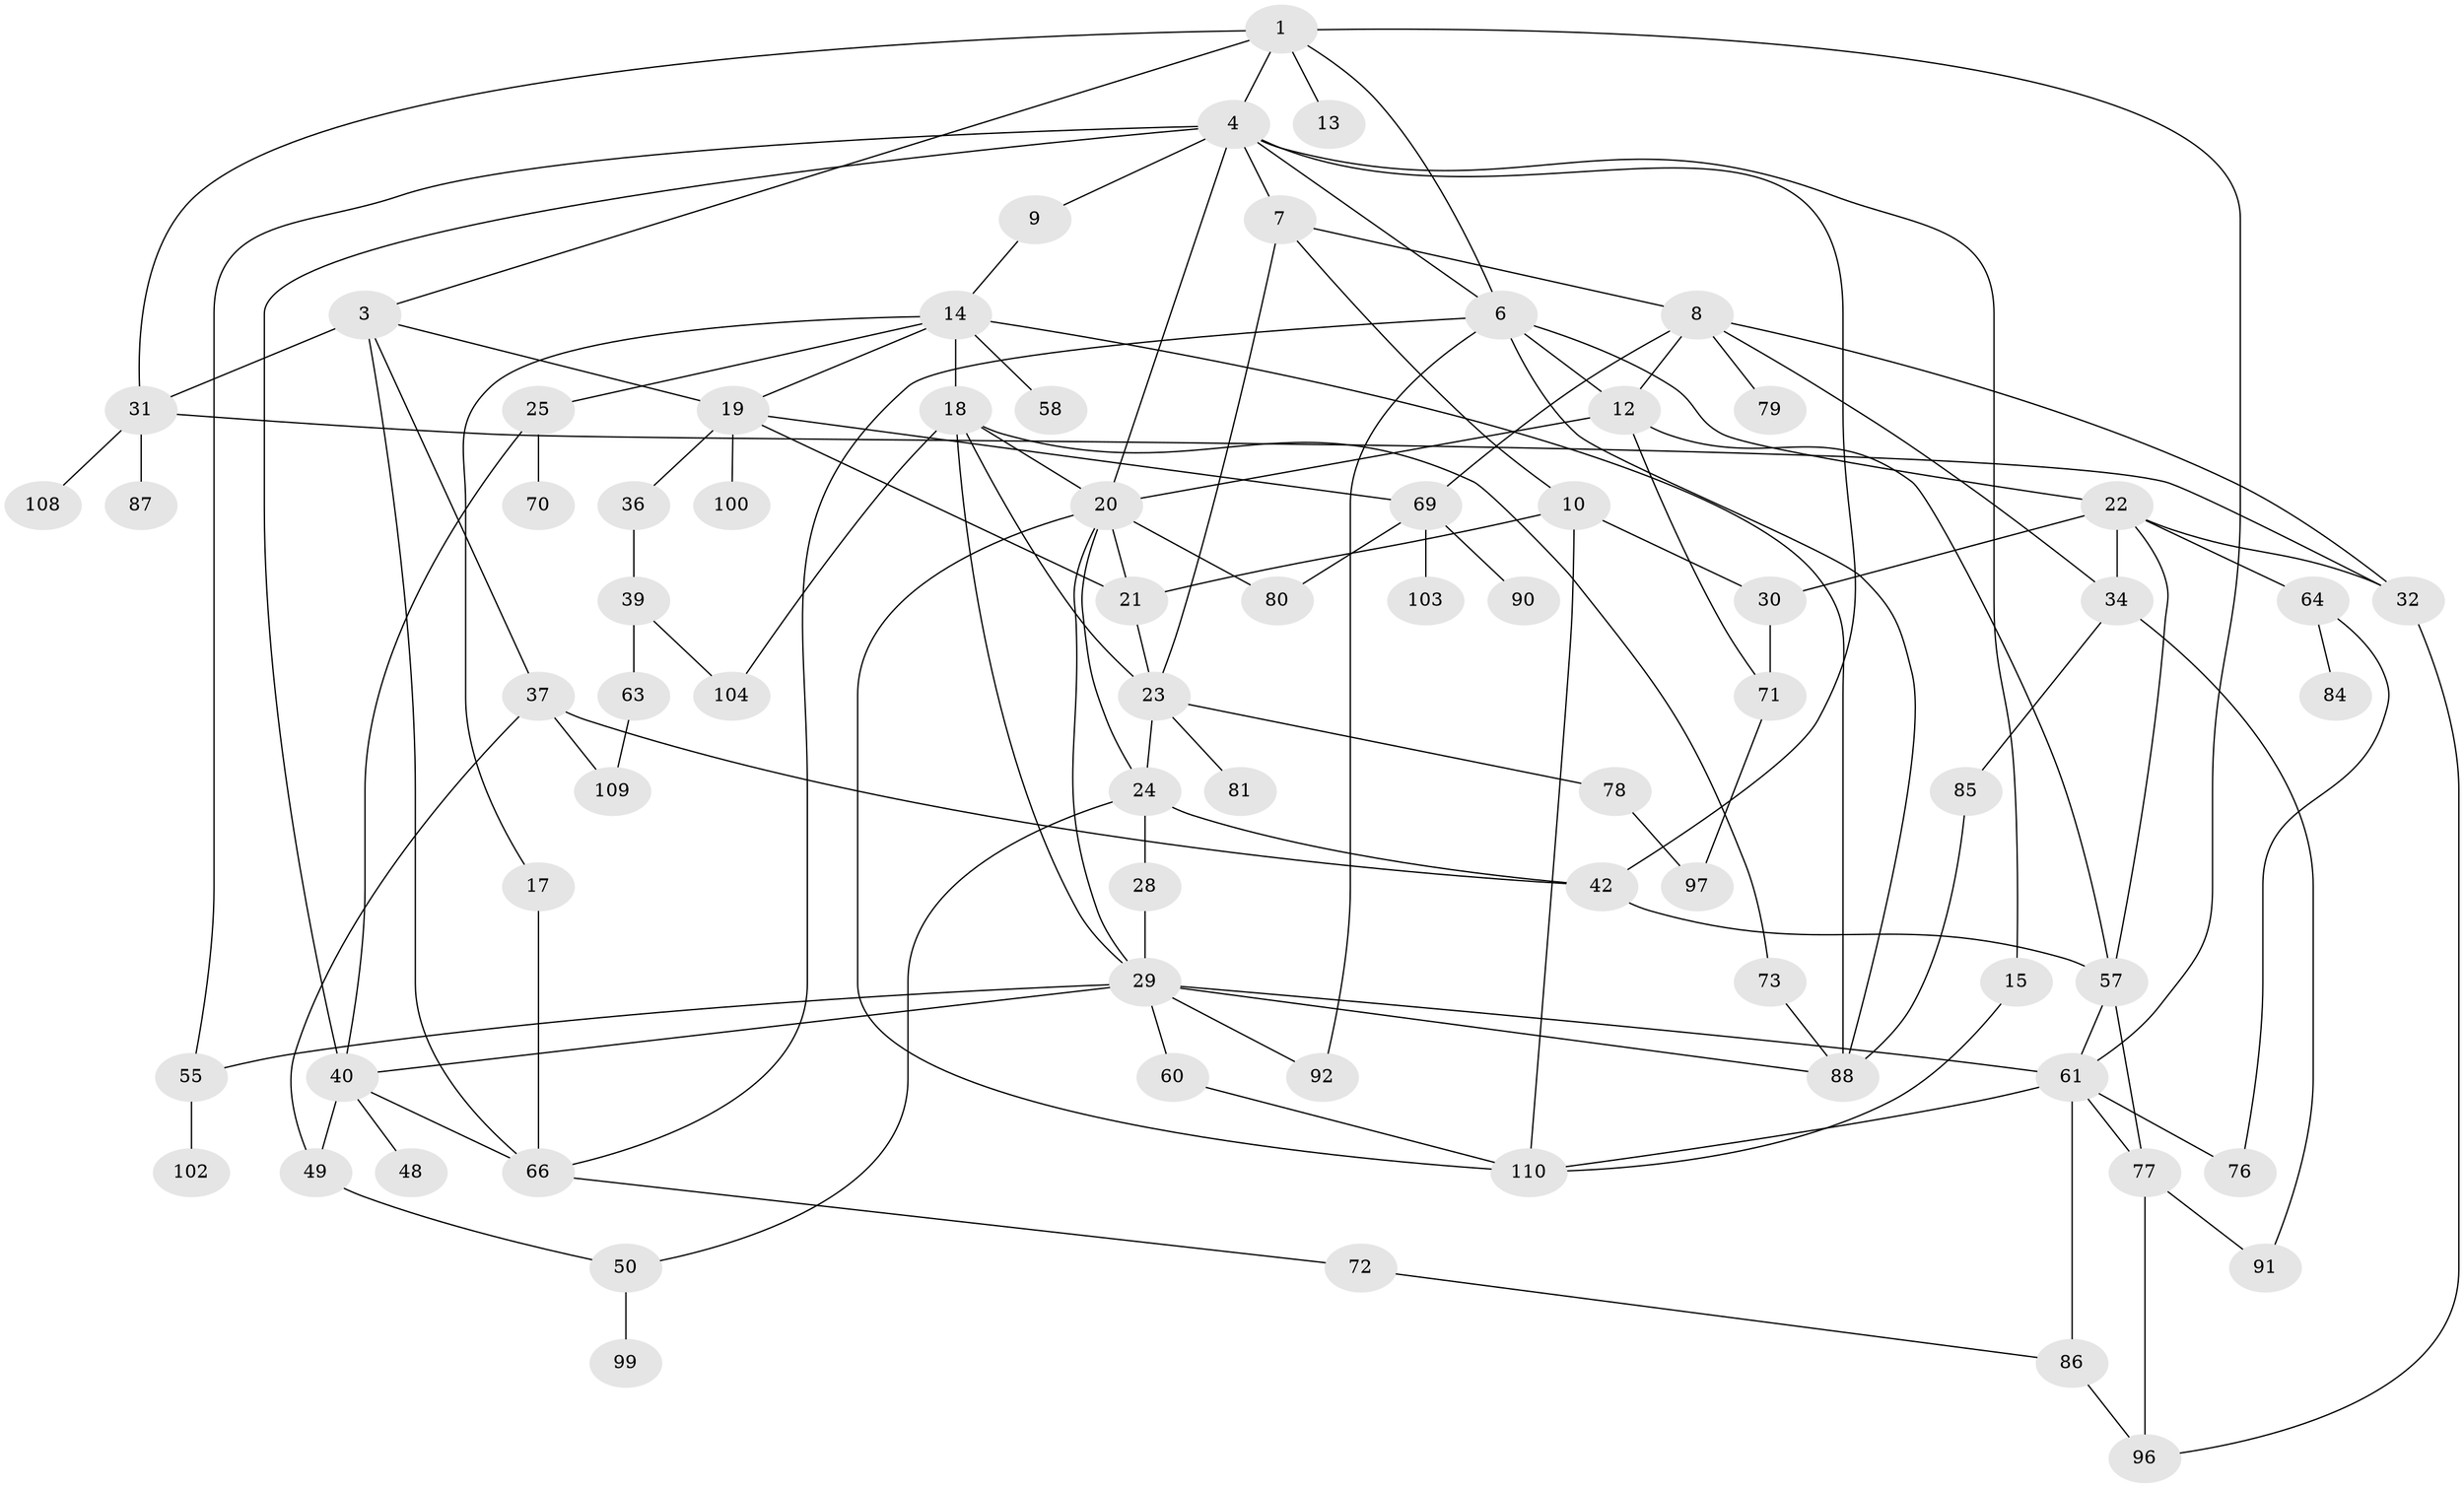 // original degree distribution, {6: 0.061946902654867256, 2: 0.24778761061946902, 4: 0.1415929203539823, 5: 0.10619469026548672, 3: 0.21238938053097345, 7: 0.017699115044247787, 1: 0.21238938053097345}
// Generated by graph-tools (version 1.1) at 2025/10/02/27/25 16:10:54]
// undirected, 72 vertices, 123 edges
graph export_dot {
graph [start="1"]
  node [color=gray90,style=filled];
  1 [super="+2"];
  3 [super="+11"];
  4 [super="+5"];
  6 [super="+45"];
  7;
  8 [super="+51"];
  9 [super="+59"];
  10 [super="+26"];
  12 [super="+89"];
  13 [super="+46"];
  14 [super="+27"];
  15 [super="+16"];
  17;
  18 [super="+56"];
  19 [super="+43"];
  20 [super="+33"];
  21;
  22 [super="+38"];
  23 [super="+52"];
  24 [super="+106"];
  25 [super="+54"];
  28;
  29 [super="+47"];
  30 [super="+62"];
  31 [super="+35"];
  32 [super="+65"];
  34 [super="+44"];
  36 [super="+53"];
  37 [super="+41"];
  39 [super="+67"];
  40;
  42 [super="+74"];
  48;
  49;
  50 [super="+68"];
  55;
  57 [super="+94"];
  58;
  60;
  61 [super="+107"];
  63;
  64 [super="+101"];
  66 [super="+95"];
  69 [super="+82"];
  70 [super="+113"];
  71 [super="+75"];
  72;
  73;
  76;
  77;
  78;
  79;
  80 [super="+83"];
  81;
  84;
  85 [super="+93"];
  86;
  87;
  88 [super="+98"];
  90 [super="+105"];
  91 [super="+111"];
  92;
  96;
  97;
  99;
  100;
  102;
  103;
  104;
  108;
  109;
  110 [super="+112"];
  1 -- 3;
  1 -- 4;
  1 -- 6;
  1 -- 61;
  1 -- 13;
  1 -- 31;
  3 -- 31;
  3 -- 37;
  3 -- 19;
  3 -- 66;
  4 -- 7;
  4 -- 9;
  4 -- 6;
  4 -- 20;
  4 -- 55;
  4 -- 40;
  4 -- 42;
  4 -- 15;
  6 -- 12;
  6 -- 22;
  6 -- 66;
  6 -- 92;
  6 -- 88;
  7 -- 8;
  7 -- 10;
  7 -- 23;
  8 -- 32;
  8 -- 12;
  8 -- 69;
  8 -- 79;
  8 -- 34;
  9 -- 14;
  10 -- 30;
  10 -- 110;
  10 -- 21;
  12 -- 71;
  12 -- 57;
  12 -- 20;
  14 -- 17;
  14 -- 18;
  14 -- 25;
  14 -- 58;
  14 -- 19;
  14 -- 88;
  15 -- 110;
  17 -- 66;
  18 -- 20;
  18 -- 23;
  18 -- 73;
  18 -- 104;
  18 -- 29;
  19 -- 21;
  19 -- 36;
  19 -- 69;
  19 -- 100;
  20 -- 24;
  20 -- 110;
  20 -- 21;
  20 -- 29;
  20 -- 80;
  21 -- 23;
  22 -- 34;
  22 -- 32;
  22 -- 64;
  22 -- 57;
  22 -- 30;
  23 -- 24;
  23 -- 81;
  23 -- 78;
  24 -- 28;
  24 -- 42 [weight=2];
  24 -- 50;
  25 -- 70;
  25 -- 40;
  28 -- 29;
  29 -- 40;
  29 -- 61;
  29 -- 88;
  29 -- 55;
  29 -- 60;
  29 -- 92;
  30 -- 71;
  31 -- 32;
  31 -- 87;
  31 -- 108;
  32 -- 96;
  34 -- 91;
  34 -- 85;
  36 -- 39;
  37 -- 49;
  37 -- 42;
  37 -- 109;
  39 -- 63;
  39 -- 104;
  40 -- 48;
  40 -- 49;
  40 -- 66;
  42 -- 57 [weight=2];
  49 -- 50;
  50 -- 99;
  55 -- 102;
  57 -- 77;
  57 -- 61;
  60 -- 110;
  61 -- 86;
  61 -- 76;
  61 -- 77;
  61 -- 110;
  63 -- 109;
  64 -- 76;
  64 -- 84;
  66 -- 72;
  69 -- 80;
  69 -- 103;
  69 -- 90;
  71 -- 97;
  72 -- 86;
  73 -- 88;
  77 -- 96;
  77 -- 91;
  78 -- 97;
  85 -- 88;
  86 -- 96;
}
